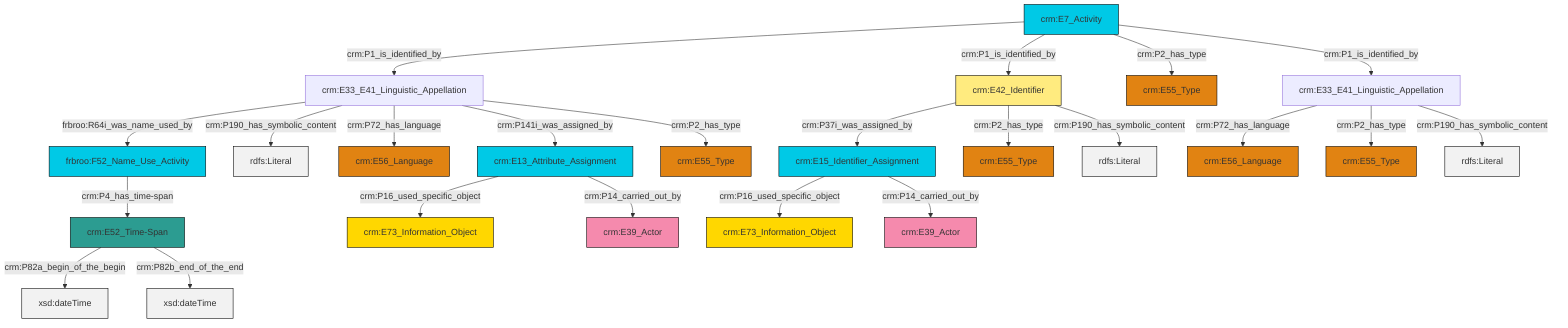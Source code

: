 graph TD
classDef Literal fill:#f2f2f2,stroke:#000000;
classDef CRM_Entity fill:#FFFFFF,stroke:#000000;
classDef Temporal_Entity fill:#00C9E6, stroke:#000000;
classDef Type fill:#E18312, stroke:#000000;
classDef Time-Span fill:#2C9C91, stroke:#000000;
classDef Appellation fill:#FFEB7F, stroke:#000000;
classDef Place fill:#008836, stroke:#000000;
classDef Persistent_Item fill:#B266B2, stroke:#000000;
classDef Conceptual_Object fill:#FFD700, stroke:#000000;
classDef Physical_Thing fill:#D2B48C, stroke:#000000;
classDef Actor fill:#f58aad, stroke:#000000;
classDef PC_Classes fill:#4ce600, stroke:#000000;
classDef Multi fill:#cccccc,stroke:#000000;

0["crm:E33_E41_Linguistic_Appellation"]:::Default -->|frbroo:R64i_was_name_used_by| 1["frbroo:F52_Name_Use_Activity"]:::Temporal_Entity
0["crm:E33_E41_Linguistic_Appellation"]:::Default -->|crm:P190_has_symbolic_content| 2[rdfs:Literal]:::Literal
11["crm:E33_E41_Linguistic_Appellation"]:::Default -->|crm:P72_has_language| 3["crm:E56_Language"]:::Type
15["crm:E7_Activity"]:::Temporal_Entity -->|crm:P1_is_identified_by| 0["crm:E33_E41_Linguistic_Appellation"]:::Default
5["crm:E13_Attribute_Assignment"]:::Temporal_Entity -->|crm:P16_used_specific_object| 20["crm:E73_Information_Object"]:::Conceptual_Object
15["crm:E7_Activity"]:::Temporal_Entity -->|crm:P1_is_identified_by| 23["crm:E42_Identifier"]:::Appellation
1["frbroo:F52_Name_Use_Activity"]:::Temporal_Entity -->|crm:P4_has_time-span| 27["crm:E52_Time-Span"]:::Time-Span
23["crm:E42_Identifier"]:::Appellation -->|crm:P37i_was_assigned_by| 18["crm:E15_Identifier_Assignment"]:::Temporal_Entity
27["crm:E52_Time-Span"]:::Time-Span -->|crm:P82a_begin_of_the_begin| 35[xsd:dateTime]:::Literal
18["crm:E15_Identifier_Assignment"]:::Temporal_Entity -->|crm:P16_used_specific_object| 7["crm:E73_Information_Object"]:::Conceptual_Object
23["crm:E42_Identifier"]:::Appellation -->|crm:P2_has_type| 24["crm:E55_Type"]:::Type
23["crm:E42_Identifier"]:::Appellation -->|crm:P190_has_symbolic_content| 37[rdfs:Literal]:::Literal
0["crm:E33_E41_Linguistic_Appellation"]:::Default -->|crm:P72_has_language| 9["crm:E56_Language"]:::Type
15["crm:E7_Activity"]:::Temporal_Entity -->|crm:P2_has_type| 16["crm:E55_Type"]:::Type
15["crm:E7_Activity"]:::Temporal_Entity -->|crm:P1_is_identified_by| 11["crm:E33_E41_Linguistic_Appellation"]:::Default
18["crm:E15_Identifier_Assignment"]:::Temporal_Entity -->|crm:P14_carried_out_by| 29["crm:E39_Actor"]:::Actor
11["crm:E33_E41_Linguistic_Appellation"]:::Default -->|crm:P2_has_type| 13["crm:E55_Type"]:::Type
5["crm:E13_Attribute_Assignment"]:::Temporal_Entity -->|crm:P14_carried_out_by| 31["crm:E39_Actor"]:::Actor
11["crm:E33_E41_Linguistic_Appellation"]:::Default -->|crm:P190_has_symbolic_content| 40[rdfs:Literal]:::Literal
0["crm:E33_E41_Linguistic_Appellation"]:::Default -->|crm:P141i_was_assigned_by| 5["crm:E13_Attribute_Assignment"]:::Temporal_Entity
0["crm:E33_E41_Linguistic_Appellation"]:::Default -->|crm:P2_has_type| 33["crm:E55_Type"]:::Type
27["crm:E52_Time-Span"]:::Time-Span -->|crm:P82b_end_of_the_end| 41[xsd:dateTime]:::Literal